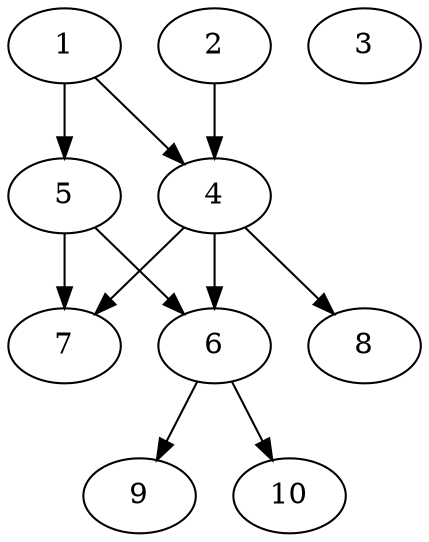 // DAG automatically generated by daggen at Thu Oct  3 13:58:04 2019
// ./daggen --dot -n 10 --ccr 0.4 --fat 0.5 --regular 0.9 --density 0.6 --mindata 5242880 --maxdata 52428800 
digraph G {
  1 [size="47434240", alpha="0.10", expect_size="18973696"] 
  1 -> 4 [size ="18973696"]
  1 -> 5 [size ="18973696"]
  2 [size="116989440", alpha="0.12", expect_size="46795776"] 
  2 -> 4 [size ="46795776"]
  3 [size="101744640", alpha="0.04", expect_size="40697856"] 
  4 [size="118901760", alpha="0.06", expect_size="47560704"] 
  4 -> 6 [size ="47560704"]
  4 -> 7 [size ="47560704"]
  4 -> 8 [size ="47560704"]
  5 [size="110832640", alpha="0.13", expect_size="44333056"] 
  5 -> 6 [size ="44333056"]
  5 -> 7 [size ="44333056"]
  6 [size="85017600", alpha="0.06", expect_size="34007040"] 
  6 -> 9 [size ="34007040"]
  6 -> 10 [size ="34007040"]
  7 [size="80688640", alpha="0.11", expect_size="32275456"] 
  8 [size="96724480", alpha="0.09", expect_size="38689792"] 
  9 [size="44062720", alpha="0.03", expect_size="17625088"] 
  10 [size="14952960", alpha="0.03", expect_size="5981184"] 
}

